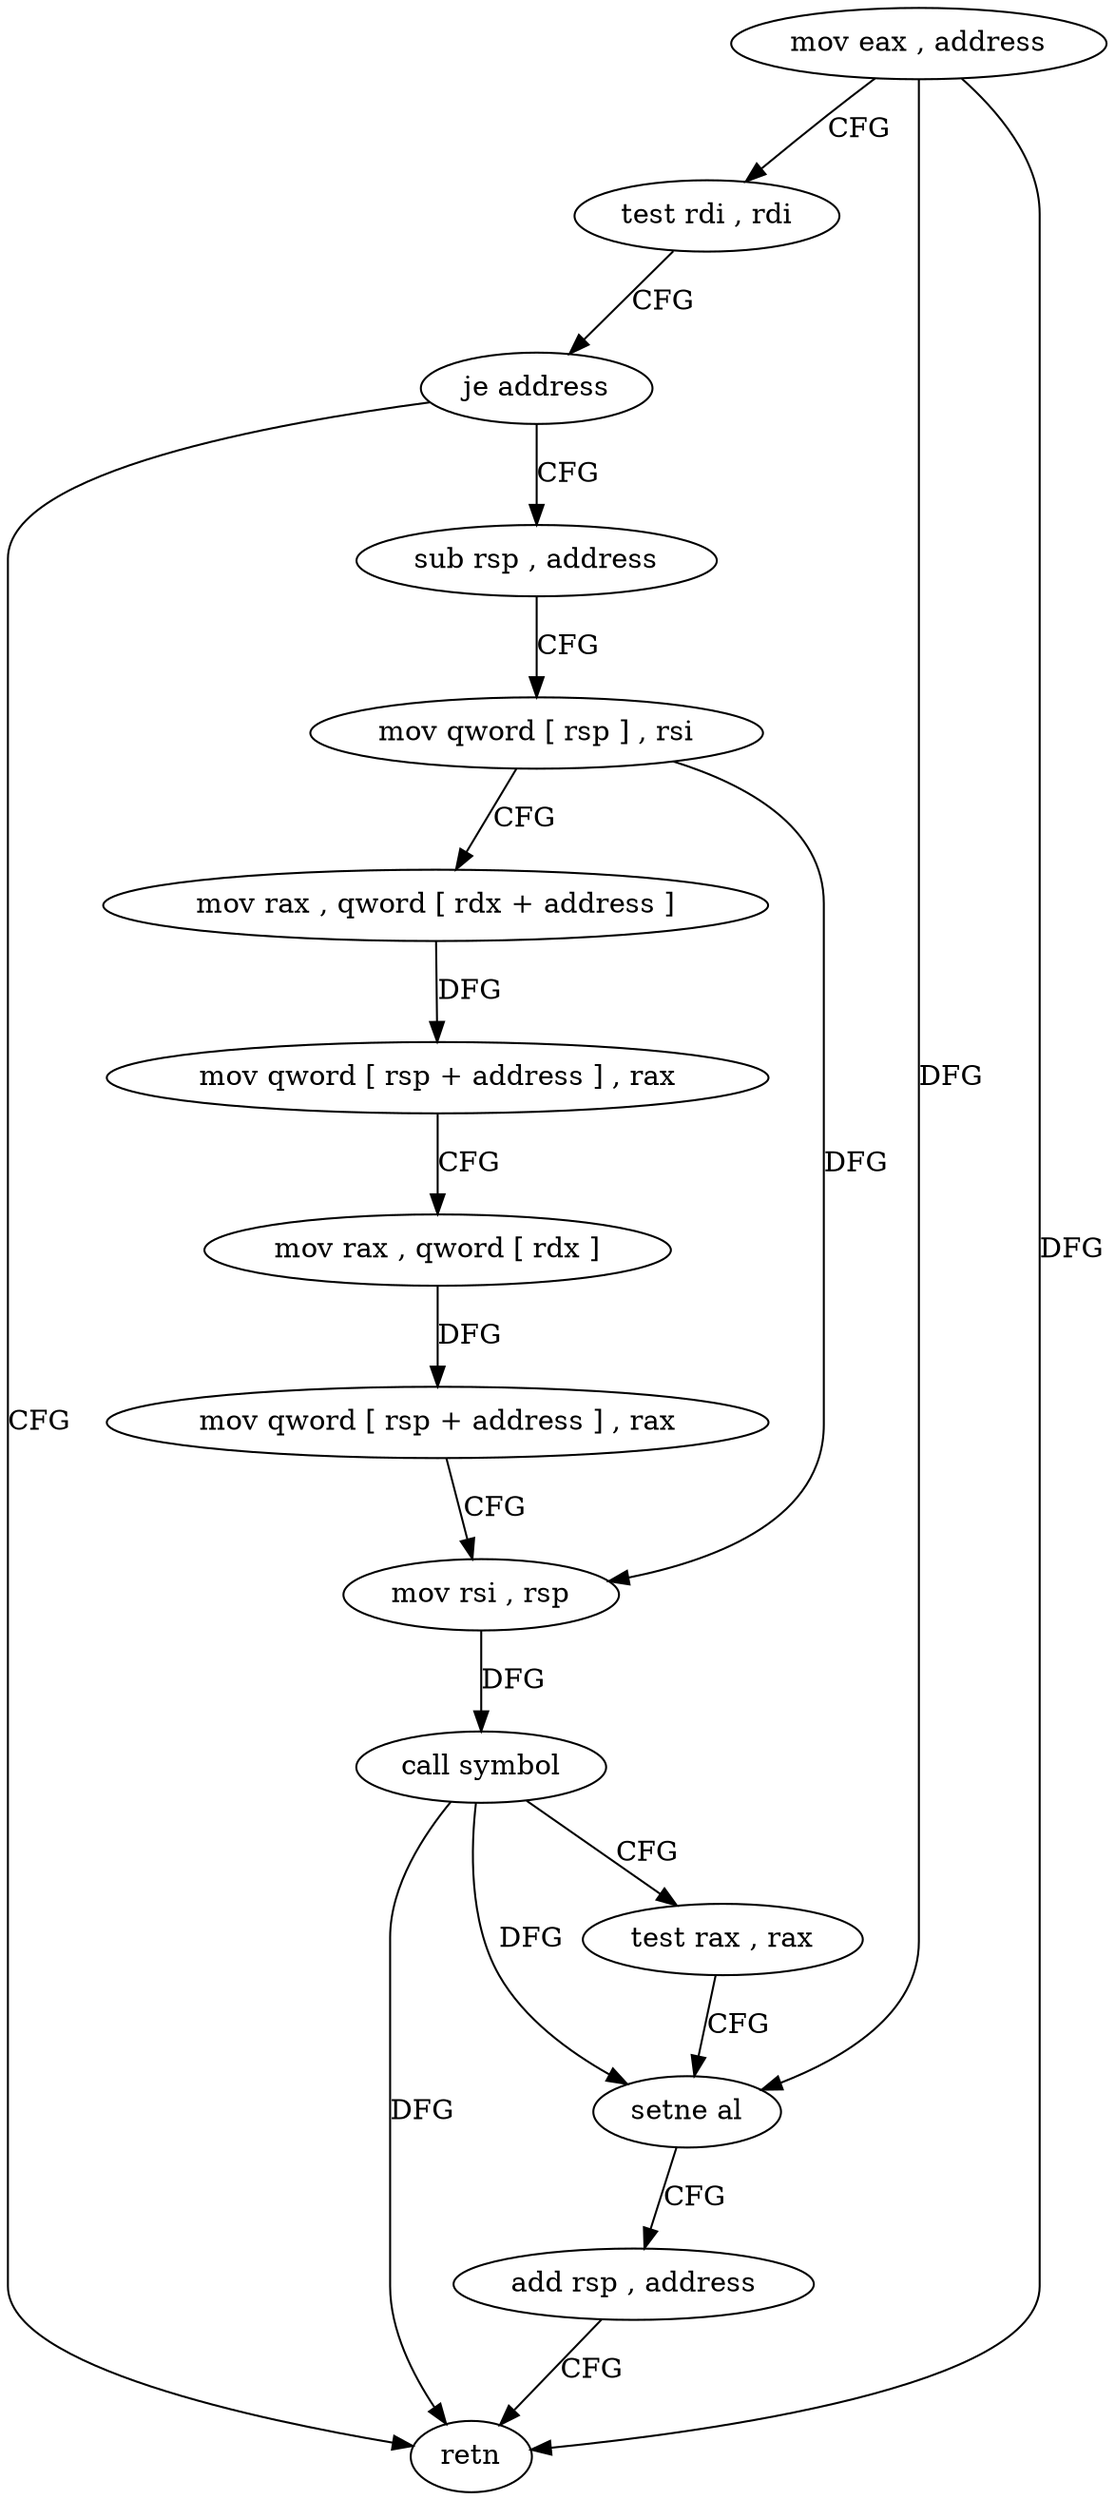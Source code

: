 digraph "func" {
"171463" [label = "mov eax , address" ]
"171468" [label = "test rdi , rdi" ]
"171471" [label = "je address" ]
"171516" [label = "retn" ]
"171473" [label = "sub rsp , address" ]
"171477" [label = "mov qword [ rsp ] , rsi" ]
"171481" [label = "mov rax , qword [ rdx + address ]" ]
"171485" [label = "mov qword [ rsp + address ] , rax" ]
"171490" [label = "mov rax , qword [ rdx ]" ]
"171493" [label = "mov qword [ rsp + address ] , rax" ]
"171498" [label = "mov rsi , rsp" ]
"171501" [label = "call symbol" ]
"171506" [label = "test rax , rax" ]
"171509" [label = "setne al" ]
"171512" [label = "add rsp , address" ]
"171463" -> "171468" [ label = "CFG" ]
"171463" -> "171516" [ label = "DFG" ]
"171463" -> "171509" [ label = "DFG" ]
"171468" -> "171471" [ label = "CFG" ]
"171471" -> "171516" [ label = "CFG" ]
"171471" -> "171473" [ label = "CFG" ]
"171473" -> "171477" [ label = "CFG" ]
"171477" -> "171481" [ label = "CFG" ]
"171477" -> "171498" [ label = "DFG" ]
"171481" -> "171485" [ label = "DFG" ]
"171485" -> "171490" [ label = "CFG" ]
"171490" -> "171493" [ label = "DFG" ]
"171493" -> "171498" [ label = "CFG" ]
"171498" -> "171501" [ label = "DFG" ]
"171501" -> "171506" [ label = "CFG" ]
"171501" -> "171516" [ label = "DFG" ]
"171501" -> "171509" [ label = "DFG" ]
"171506" -> "171509" [ label = "CFG" ]
"171509" -> "171512" [ label = "CFG" ]
"171512" -> "171516" [ label = "CFG" ]
}
